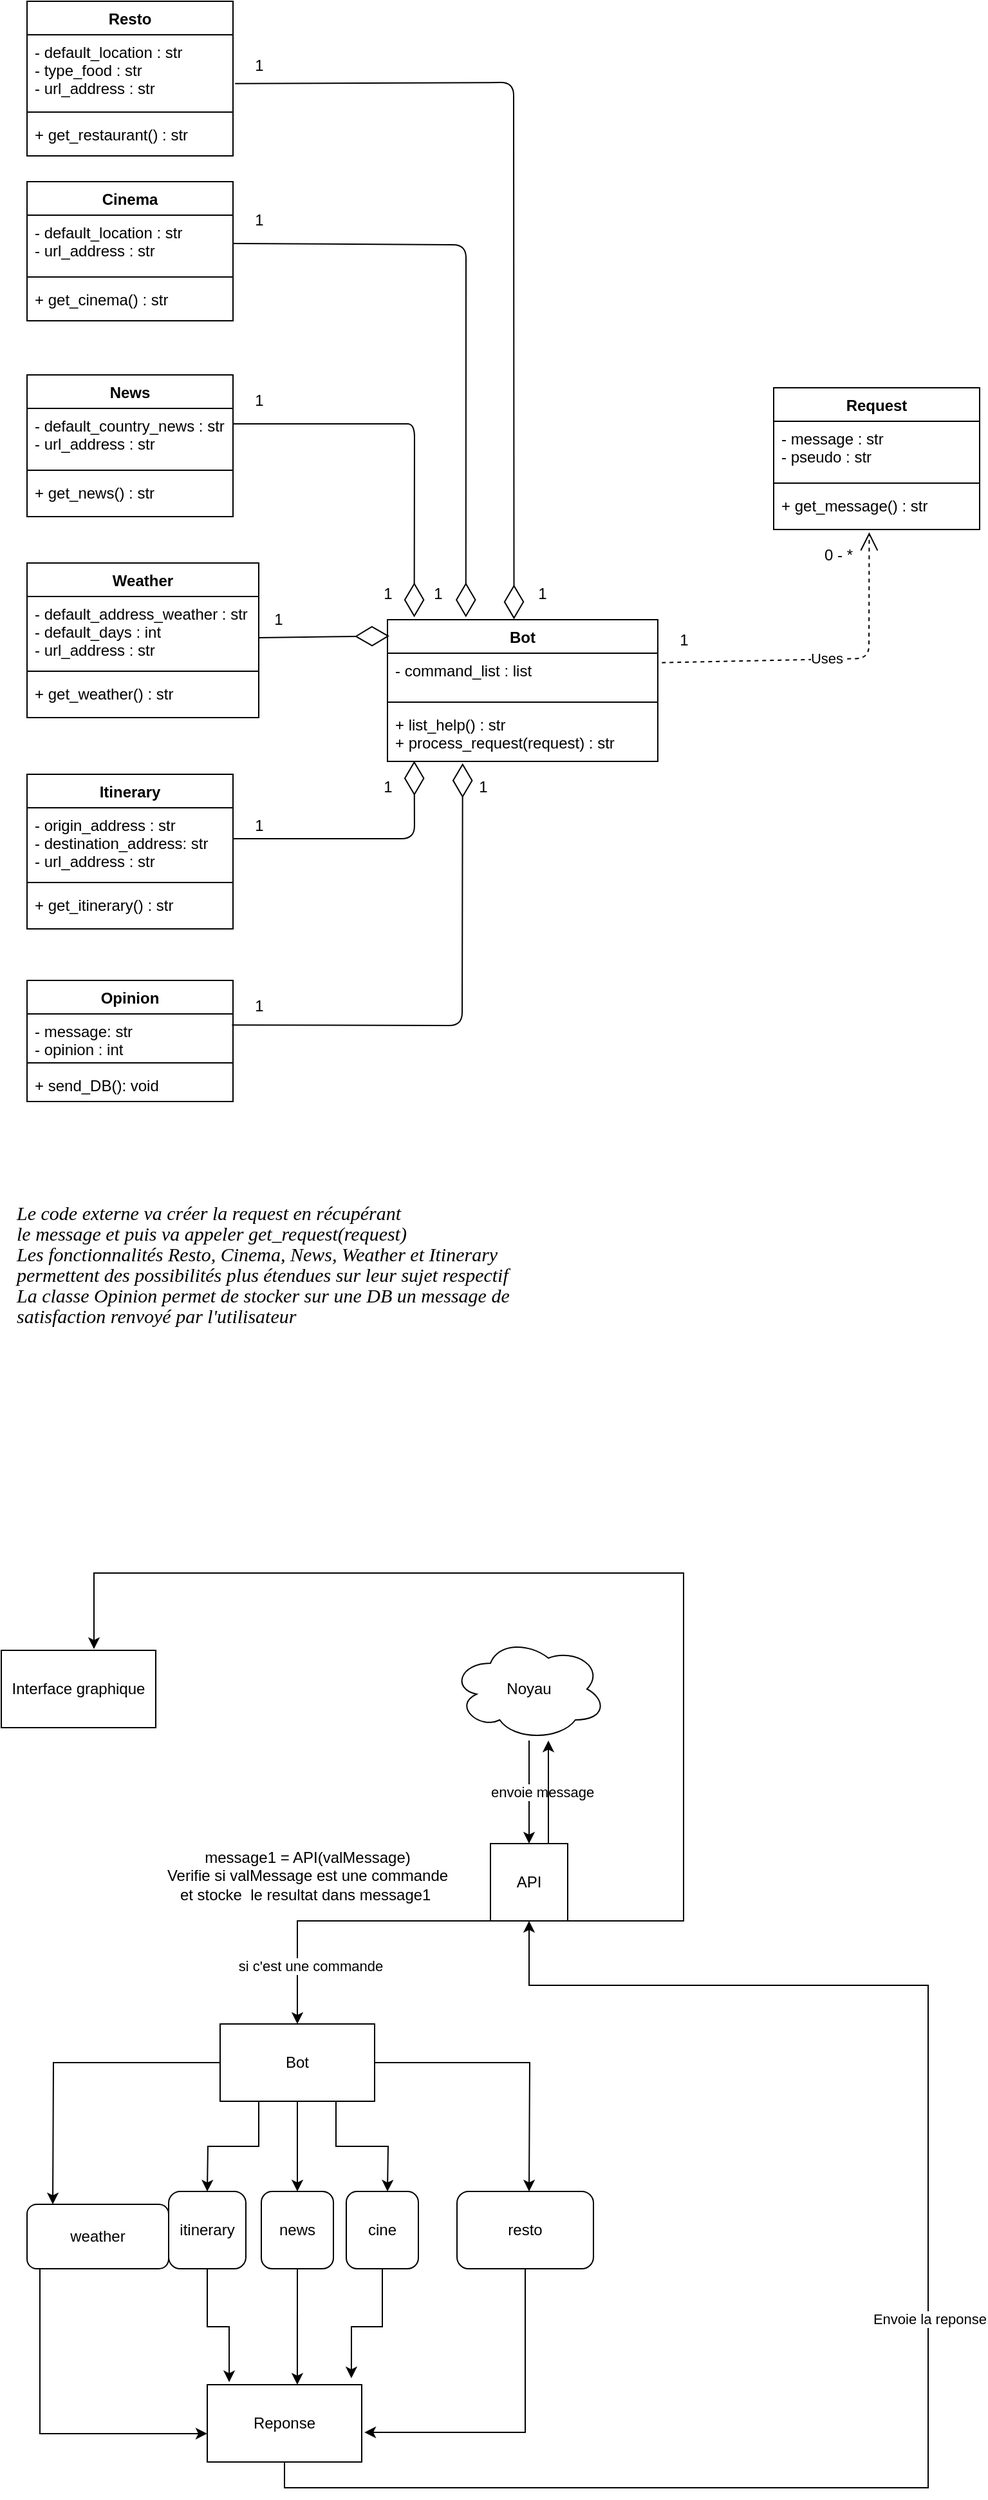 <mxfile>
    <diagram id="3w-gU8xa_7xzFjALwwKF" name="Page-1">
        <mxGraphModel dx="1054" dy="1886" grid="1" gridSize="10" guides="1" tooltips="1" connect="1" arrows="1" fold="1" page="1" pageScale="1" pageWidth="827" pageHeight="1169" background="none" math="0" shadow="0">
            <root>
                <mxCell id="0"/>
                <mxCell id="1" parent="0"/>
                <mxCell id="59" value="Interface graphique" style="rounded=0;whiteSpace=wrap;html=1;" parent="1" vertex="1">
                    <mxGeometry x="40" y="140" width="120" height="60" as="geometry"/>
                </mxCell>
                <mxCell id="63" value="envoie message" style="edgeStyle=orthogonalEdgeStyle;rounded=0;orthogonalLoop=1;jettySize=auto;html=1;" parent="1" source="84" target="64" edge="1">
                    <mxGeometry y="10" relative="1" as="geometry">
                        <mxPoint x="434" y="330" as="targetPoint"/>
                        <mxPoint x="434" y="210" as="sourcePoint"/>
                        <Array as="points"/>
                        <mxPoint as="offset"/>
                    </mxGeometry>
                </mxCell>
                <mxCell id="65" value="si c'est une commande" style="edgeStyle=orthogonalEdgeStyle;rounded=0;orthogonalLoop=1;jettySize=auto;html=1;exitX=0;exitY=1;exitDx=0;exitDy=0;entryX=0.5;entryY=0;entryDx=0;entryDy=0;" parent="1" source="64" target="67" edge="1">
                    <mxGeometry x="0.61" y="10" relative="1" as="geometry">
                        <mxPoint x="310" y="410" as="targetPoint"/>
                        <Array as="points">
                            <mxPoint x="270" y="350"/>
                        </Array>
                        <mxPoint as="offset"/>
                    </mxGeometry>
                </mxCell>
                <mxCell id="66" style="edgeStyle=orthogonalEdgeStyle;rounded=0;orthogonalLoop=1;jettySize=auto;html=1;exitX=1;exitY=1;exitDx=0;exitDy=0;entryX=0.6;entryY=-0.017;entryDx=0;entryDy=0;entryPerimeter=0;" parent="1" source="64" target="59" edge="1">
                    <mxGeometry relative="1" as="geometry">
                        <mxPoint x="570" y="70" as="targetPoint"/>
                        <Array as="points">
                            <mxPoint x="570" y="350"/>
                            <mxPoint x="570" y="80"/>
                            <mxPoint x="112" y="80"/>
                        </Array>
                    </mxGeometry>
                </mxCell>
                <mxCell id="93" style="edgeStyle=orthogonalEdgeStyle;rounded=0;orthogonalLoop=1;jettySize=auto;html=1;exitX=0.75;exitY=0;exitDx=0;exitDy=0;entryX=0.625;entryY=1;entryDx=0;entryDy=0;entryPerimeter=0;" parent="1" source="64" target="84" edge="1">
                    <mxGeometry relative="1" as="geometry"/>
                </mxCell>
                <mxCell id="64" value="API&lt;br&gt;" style="whiteSpace=wrap;html=1;aspect=fixed;" parent="1" vertex="1">
                    <mxGeometry x="420" y="290" width="60" height="60" as="geometry"/>
                </mxCell>
                <mxCell id="71" style="edgeStyle=orthogonalEdgeStyle;rounded=0;orthogonalLoop=1;jettySize=auto;html=1;" parent="1" source="67" edge="1">
                    <mxGeometry relative="1" as="geometry">
                        <mxPoint x="80" y="570" as="targetPoint"/>
                    </mxGeometry>
                </mxCell>
                <mxCell id="72" style="edgeStyle=orthogonalEdgeStyle;rounded=0;orthogonalLoop=1;jettySize=auto;html=1;" parent="1" source="67" edge="1">
                    <mxGeometry relative="1" as="geometry">
                        <mxPoint x="270" y="560" as="targetPoint"/>
                    </mxGeometry>
                </mxCell>
                <mxCell id="73" style="edgeStyle=orthogonalEdgeStyle;rounded=0;orthogonalLoop=1;jettySize=auto;html=1;" parent="1" source="67" edge="1">
                    <mxGeometry relative="1" as="geometry">
                        <mxPoint x="450" y="560" as="targetPoint"/>
                    </mxGeometry>
                </mxCell>
                <mxCell id="75" style="edgeStyle=orthogonalEdgeStyle;rounded=0;orthogonalLoop=1;jettySize=auto;html=1;exitX=0.25;exitY=1;exitDx=0;exitDy=0;" parent="1" source="67" edge="1">
                    <mxGeometry relative="1" as="geometry">
                        <mxPoint x="200" y="560" as="targetPoint"/>
                    </mxGeometry>
                </mxCell>
                <mxCell id="76" style="edgeStyle=orthogonalEdgeStyle;rounded=0;orthogonalLoop=1;jettySize=auto;html=1;exitX=0.75;exitY=1;exitDx=0;exitDy=0;" parent="1" source="67" edge="1">
                    <mxGeometry relative="1" as="geometry">
                        <mxPoint x="340" y="560" as="targetPoint"/>
                    </mxGeometry>
                </mxCell>
                <mxCell id="67" value="Bot" style="rounded=0;whiteSpace=wrap;html=1;" parent="1" vertex="1">
                    <mxGeometry x="210" y="430" width="120" height="60" as="geometry"/>
                </mxCell>
                <mxCell id="70" value="message1 = API(valMessage)&lt;br&gt;Verifie si valMessage est une commande et stocke&amp;nbsp; le resultat dans message1&amp;nbsp;" style="text;html=1;strokeColor=none;fillColor=none;align=center;verticalAlign=middle;whiteSpace=wrap;rounded=0;" parent="1" vertex="1">
                    <mxGeometry x="162" y="270" width="232" height="90" as="geometry"/>
                </mxCell>
                <mxCell id="86" style="edgeStyle=orthogonalEdgeStyle;rounded=0;orthogonalLoop=1;jettySize=auto;html=1;entryX=0;entryY=0.633;entryDx=0;entryDy=0;entryPerimeter=0;" parent="1" target="85" edge="1">
                    <mxGeometry relative="1" as="geometry">
                        <mxPoint x="190" y="750" as="targetPoint"/>
                        <Array as="points">
                            <mxPoint x="70" y="748"/>
                        </Array>
                        <mxPoint x="70" y="620" as="sourcePoint"/>
                    </mxGeometry>
                </mxCell>
                <mxCell id="74" value="weather" style="rounded=1;whiteSpace=wrap;html=1;" parent="1" vertex="1">
                    <mxGeometry x="60" y="570" width="110" height="50" as="geometry"/>
                </mxCell>
                <mxCell id="87" style="edgeStyle=orthogonalEdgeStyle;rounded=0;orthogonalLoop=1;jettySize=auto;html=1;exitX=0.5;exitY=1;exitDx=0;exitDy=0;entryX=0.142;entryY=-0.033;entryDx=0;entryDy=0;entryPerimeter=0;" parent="1" source="78" target="85" edge="1">
                    <mxGeometry relative="1" as="geometry"/>
                </mxCell>
                <mxCell id="78" value="itinerary" style="rounded=1;whiteSpace=wrap;html=1;" parent="1" vertex="1">
                    <mxGeometry x="170" y="560" width="60" height="60" as="geometry"/>
                </mxCell>
                <mxCell id="88" style="edgeStyle=orthogonalEdgeStyle;rounded=0;orthogonalLoop=1;jettySize=auto;html=1;exitX=0.5;exitY=1;exitDx=0;exitDy=0;entryX=0.583;entryY=0;entryDx=0;entryDy=0;entryPerimeter=0;" parent="1" source="79" target="85" edge="1">
                    <mxGeometry relative="1" as="geometry"/>
                </mxCell>
                <mxCell id="79" value="news" style="rounded=1;whiteSpace=wrap;html=1;" parent="1" vertex="1">
                    <mxGeometry x="242" y="560" width="56" height="60" as="geometry"/>
                </mxCell>
                <mxCell id="89" style="edgeStyle=orthogonalEdgeStyle;rounded=0;orthogonalLoop=1;jettySize=auto;html=1;exitX=0.5;exitY=1;exitDx=0;exitDy=0;entryX=0.933;entryY=-0.083;entryDx=0;entryDy=0;entryPerimeter=0;" parent="1" source="81" target="85" edge="1">
                    <mxGeometry relative="1" as="geometry"/>
                </mxCell>
                <mxCell id="81" value="cine" style="rounded=1;whiteSpace=wrap;html=1;" parent="1" vertex="1">
                    <mxGeometry x="308" y="560" width="56" height="60" as="geometry"/>
                </mxCell>
                <mxCell id="90" style="edgeStyle=orthogonalEdgeStyle;rounded=0;orthogonalLoop=1;jettySize=auto;html=1;exitX=0.5;exitY=1;exitDx=0;exitDy=0;entryX=1.017;entryY=0.617;entryDx=0;entryDy=0;entryPerimeter=0;" parent="1" source="82" target="85" edge="1">
                    <mxGeometry relative="1" as="geometry">
                        <Array as="points">
                            <mxPoint x="447" y="747"/>
                        </Array>
                    </mxGeometry>
                </mxCell>
                <mxCell id="82" value="resto" style="rounded=1;whiteSpace=wrap;html=1;" parent="1" vertex="1">
                    <mxGeometry x="394" y="560" width="106" height="60" as="geometry"/>
                </mxCell>
                <mxCell id="84" value="Noyau" style="ellipse;shape=cloud;whiteSpace=wrap;html=1;" parent="1" vertex="1">
                    <mxGeometry x="390" y="130" width="120" height="80" as="geometry"/>
                </mxCell>
                <mxCell id="91" style="edgeStyle=orthogonalEdgeStyle;rounded=0;orthogonalLoop=1;jettySize=auto;html=1;exitX=0.5;exitY=1;exitDx=0;exitDy=0;entryX=0.5;entryY=1;entryDx=0;entryDy=0;" parent="1" source="85" target="64" edge="1">
                    <mxGeometry relative="1" as="geometry">
                        <mxPoint x="580" y="670" as="targetPoint"/>
                        <Array as="points">
                            <mxPoint x="260" y="790"/>
                            <mxPoint x="760" y="790"/>
                            <mxPoint x="760" y="400"/>
                            <mxPoint x="450" y="400"/>
                        </Array>
                    </mxGeometry>
                </mxCell>
                <mxCell id="92" value="Envoie la reponse" style="edgeLabel;html=1;align=center;verticalAlign=middle;resizable=0;points=[];" parent="91" connectable="0" vertex="1">
                    <mxGeometry x="0.026" y="-1" relative="1" as="geometry">
                        <mxPoint as="offset"/>
                    </mxGeometry>
                </mxCell>
                <mxCell id="85" value="Reponse" style="rounded=0;whiteSpace=wrap;html=1;" parent="1" vertex="1">
                    <mxGeometry x="200" y="710" width="120" height="60" as="geometry"/>
                </mxCell>
                <mxCell id="160" value="Bot" style="swimlane;fontStyle=1;align=center;verticalAlign=top;childLayout=stackLayout;horizontal=1;startSize=26;horizontalStack=0;resizeParent=1;resizeParentMax=0;resizeLast=0;collapsible=1;marginBottom=0;" parent="1" vertex="1">
                    <mxGeometry x="340" y="-660" width="210" height="110" as="geometry"/>
                </mxCell>
                <mxCell id="161" value="- command_list : list&#10;" style="text;strokeColor=none;fillColor=none;align=left;verticalAlign=top;spacingLeft=4;spacingRight=4;overflow=hidden;rotatable=0;points=[[0,0.5],[1,0.5]];portConstraint=eastwest;" parent="160" vertex="1">
                    <mxGeometry y="26" width="210" height="34" as="geometry"/>
                </mxCell>
                <mxCell id="162" value="" style="line;strokeWidth=1;fillColor=none;align=left;verticalAlign=middle;spacingTop=-1;spacingLeft=3;spacingRight=3;rotatable=0;labelPosition=right;points=[];portConstraint=eastwest;" parent="160" vertex="1">
                    <mxGeometry y="60" width="210" height="8" as="geometry"/>
                </mxCell>
                <mxCell id="163" value="+ list_help() : str&#10;+ process_request(request) : str&#10;" style="text;strokeColor=none;fillColor=none;align=left;verticalAlign=top;spacingLeft=4;spacingRight=4;overflow=hidden;rotatable=0;points=[[0,0.5],[1,0.5]];portConstraint=eastwest;" parent="160" vertex="1">
                    <mxGeometry y="68" width="210" height="42" as="geometry"/>
                </mxCell>
                <mxCell id="164" value="Opinion" style="swimlane;fontStyle=1;align=center;verticalAlign=top;childLayout=stackLayout;horizontal=1;startSize=26;horizontalStack=0;resizeParent=1;resizeParentMax=0;resizeLast=0;collapsible=1;marginBottom=0;" parent="1" vertex="1">
                    <mxGeometry x="60" y="-380" width="160" height="94" as="geometry"/>
                </mxCell>
                <mxCell id="165" value="- message: str &#10;- opinion : int&#10;" style="text;strokeColor=none;fillColor=none;align=left;verticalAlign=top;spacingLeft=4;spacingRight=4;overflow=hidden;rotatable=0;points=[[0,0.5],[1,0.5]];portConstraint=eastwest;" parent="164" vertex="1">
                    <mxGeometry y="26" width="160" height="34" as="geometry"/>
                </mxCell>
                <mxCell id="166" value="" style="line;strokeWidth=1;fillColor=none;align=left;verticalAlign=middle;spacingTop=-1;spacingLeft=3;spacingRight=3;rotatable=0;labelPosition=right;points=[];portConstraint=eastwest;" parent="164" vertex="1">
                    <mxGeometry y="60" width="160" height="8" as="geometry"/>
                </mxCell>
                <mxCell id="167" value="+ send_DB(): void" style="text;strokeColor=none;fillColor=none;align=left;verticalAlign=top;spacingLeft=4;spacingRight=4;overflow=hidden;rotatable=0;points=[[0,0.5],[1,0.5]];portConstraint=eastwest;" parent="164" vertex="1">
                    <mxGeometry y="68" width="160" height="26" as="geometry"/>
                </mxCell>
                <mxCell id="178" value="News" style="swimlane;fontStyle=1;align=center;verticalAlign=top;childLayout=stackLayout;horizontal=1;startSize=26;horizontalStack=0;resizeParent=1;resizeParentMax=0;resizeLast=0;collapsible=1;marginBottom=0;" parent="1" vertex="1">
                    <mxGeometry x="60" y="-850" width="160" height="110" as="geometry"/>
                </mxCell>
                <mxCell id="179" value="- default_country_news : str&#10;- url_address : str" style="text;strokeColor=none;fillColor=none;align=left;verticalAlign=top;spacingLeft=4;spacingRight=4;overflow=hidden;rotatable=0;points=[[0,0.5],[1,0.5]];portConstraint=eastwest;" parent="178" vertex="1">
                    <mxGeometry y="26" width="160" height="44" as="geometry"/>
                </mxCell>
                <mxCell id="180" value="" style="line;strokeWidth=1;fillColor=none;align=left;verticalAlign=middle;spacingTop=-1;spacingLeft=3;spacingRight=3;rotatable=0;labelPosition=right;points=[];portConstraint=eastwest;" parent="178" vertex="1">
                    <mxGeometry y="70" width="160" height="8" as="geometry"/>
                </mxCell>
                <mxCell id="181" value="+ get_news() : str" style="text;strokeColor=none;fillColor=none;align=left;verticalAlign=top;spacingLeft=4;spacingRight=4;overflow=hidden;rotatable=0;points=[[0,0.5],[1,0.5]];portConstraint=eastwest;" parent="178" vertex="1">
                    <mxGeometry y="78" width="160" height="32" as="geometry"/>
                </mxCell>
                <mxCell id="182" value="Weather" style="swimlane;fontStyle=1;align=center;verticalAlign=top;childLayout=stackLayout;horizontal=1;startSize=26;horizontalStack=0;resizeParent=1;resizeParentMax=0;resizeLast=0;collapsible=1;marginBottom=0;" parent="1" vertex="1">
                    <mxGeometry x="60" y="-704" width="180" height="120" as="geometry"/>
                </mxCell>
                <mxCell id="183" value="- default_address_weather : str&#10;- default_days : int&#10;- url_address : str&#10;" style="text;strokeColor=none;fillColor=none;align=left;verticalAlign=top;spacingLeft=4;spacingRight=4;overflow=hidden;rotatable=0;points=[[0,0.5],[1,0.5]];portConstraint=eastwest;" parent="182" vertex="1">
                    <mxGeometry y="26" width="180" height="54" as="geometry"/>
                </mxCell>
                <mxCell id="184" value="" style="line;strokeWidth=1;fillColor=none;align=left;verticalAlign=middle;spacingTop=-1;spacingLeft=3;spacingRight=3;rotatable=0;labelPosition=right;points=[];portConstraint=eastwest;" parent="182" vertex="1">
                    <mxGeometry y="80" width="180" height="8" as="geometry"/>
                </mxCell>
                <mxCell id="185" value="+ get_weather() : str" style="text;strokeColor=none;fillColor=none;align=left;verticalAlign=top;spacingLeft=4;spacingRight=4;overflow=hidden;rotatable=0;points=[[0,0.5],[1,0.5]];portConstraint=eastwest;" parent="182" vertex="1">
                    <mxGeometry y="88" width="180" height="32" as="geometry"/>
                </mxCell>
                <mxCell id="195" value="" style="endArrow=diamondThin;endFill=0;endSize=24;html=1;entryX=0.007;entryY=0.115;entryDx=0;entryDy=0;entryPerimeter=0;" parent="1" target="160" edge="1">
                    <mxGeometry width="160" relative="1" as="geometry">
                        <mxPoint x="240" y="-646" as="sourcePoint"/>
                        <mxPoint x="342" y="-652" as="targetPoint"/>
                    </mxGeometry>
                </mxCell>
                <mxCell id="196" value="" style="endArrow=diamondThin;endFill=0;endSize=24;html=1;entryX=0.468;entryY=-0.003;entryDx=0;entryDy=0;exitX=1.01;exitY=0.676;exitDx=0;exitDy=0;entryPerimeter=0;exitPerimeter=0;" parent="1" source="222" target="160" edge="1">
                    <mxGeometry width="160" relative="1" as="geometry">
                        <mxPoint x="219.2" y="-1058.826" as="sourcePoint"/>
                        <mxPoint x="-20" y="-760" as="targetPoint"/>
                        <Array as="points">
                            <mxPoint x="438" y="-1077"/>
                        </Array>
                    </mxGeometry>
                </mxCell>
                <mxCell id="197" value="" style="endArrow=diamondThin;endFill=0;endSize=24;html=1;exitX=1;exitY=0.5;exitDx=0;exitDy=0;entryX=0.29;entryY=-0.017;entryDx=0;entryDy=0;entryPerimeter=0;" parent="1" source="218" target="160" edge="1">
                    <mxGeometry width="160" relative="1" as="geometry">
                        <mxPoint x="223.36" y="-938.848" as="sourcePoint"/>
                        <mxPoint x="420" y="-660" as="targetPoint"/>
                        <Array as="points">
                            <mxPoint x="401" y="-951"/>
                        </Array>
                    </mxGeometry>
                </mxCell>
                <mxCell id="199" value="" style="endArrow=diamondThin;endFill=0;endSize=24;html=1;entryX=0.099;entryY=-0.017;entryDx=0;entryDy=0;entryPerimeter=0;" parent="1" target="160" edge="1">
                    <mxGeometry width="160" relative="1" as="geometry">
                        <mxPoint x="220" y="-812" as="sourcePoint"/>
                        <mxPoint x="381" y="-660" as="targetPoint"/>
                        <Array as="points">
                            <mxPoint x="340" y="-812"/>
                            <mxPoint x="361" y="-812"/>
                        </Array>
                    </mxGeometry>
                </mxCell>
                <mxCell id="202" value="Itinerary" style="swimlane;fontStyle=1;align=center;verticalAlign=top;childLayout=stackLayout;horizontal=1;startSize=26;horizontalStack=0;resizeParent=1;resizeParentMax=0;resizeLast=0;collapsible=1;marginBottom=0;" parent="1" vertex="1">
                    <mxGeometry x="60" y="-540" width="160" height="120" as="geometry"/>
                </mxCell>
                <mxCell id="203" value="- origin_address : str&#10;- destination_address: str&#10;- url_address : str" style="text;strokeColor=none;fillColor=none;align=left;verticalAlign=top;spacingLeft=4;spacingRight=4;overflow=hidden;rotatable=0;points=[[0,0.5],[1,0.5]];portConstraint=eastwest;" parent="202" vertex="1">
                    <mxGeometry y="26" width="160" height="54" as="geometry"/>
                </mxCell>
                <mxCell id="204" value="" style="line;strokeWidth=1;fillColor=none;align=left;verticalAlign=middle;spacingTop=-1;spacingLeft=3;spacingRight=3;rotatable=0;labelPosition=right;points=[];portConstraint=eastwest;" parent="202" vertex="1">
                    <mxGeometry y="80" width="160" height="8" as="geometry"/>
                </mxCell>
                <mxCell id="205" value="+ get_itinerary() : str&#10;" style="text;strokeColor=none;fillColor=none;align=left;verticalAlign=top;spacingLeft=4;spacingRight=4;overflow=hidden;rotatable=0;points=[[0,0.5],[1,0.5]];portConstraint=eastwest;" parent="202" vertex="1">
                    <mxGeometry y="88" width="160" height="32" as="geometry"/>
                </mxCell>
                <mxCell id="217" value="Cinema" style="swimlane;fontStyle=1;align=center;verticalAlign=top;childLayout=stackLayout;horizontal=1;startSize=26;horizontalStack=0;resizeParent=1;resizeParentMax=0;resizeLast=0;collapsible=1;marginBottom=0;" parent="1" vertex="1">
                    <mxGeometry x="60" y="-1000" width="160" height="108" as="geometry"/>
                </mxCell>
                <mxCell id="218" value="- default_location : str&#10;- url_address : str" style="text;strokeColor=none;fillColor=none;align=left;verticalAlign=top;spacingLeft=4;spacingRight=4;overflow=hidden;rotatable=0;points=[[0,0.5],[1,0.5]];portConstraint=eastwest;" parent="217" vertex="1">
                    <mxGeometry y="26" width="160" height="44" as="geometry"/>
                </mxCell>
                <mxCell id="219" value="" style="line;strokeWidth=1;fillColor=none;align=left;verticalAlign=middle;spacingTop=-1;spacingLeft=3;spacingRight=3;rotatable=0;labelPosition=right;points=[];portConstraint=eastwest;" parent="217" vertex="1">
                    <mxGeometry y="70" width="160" height="8" as="geometry"/>
                </mxCell>
                <mxCell id="220" value="+ get_cinema() : str" style="text;strokeColor=none;fillColor=none;align=left;verticalAlign=top;spacingLeft=4;spacingRight=4;overflow=hidden;rotatable=0;points=[[0,0.5],[1,0.5]];portConstraint=eastwest;" parent="217" vertex="1">
                    <mxGeometry y="78" width="160" height="30" as="geometry"/>
                </mxCell>
                <mxCell id="221" value="Resto" style="swimlane;fontStyle=1;align=center;verticalAlign=top;childLayout=stackLayout;horizontal=1;startSize=26;horizontalStack=0;resizeParent=1;resizeParentMax=0;resizeLast=0;collapsible=1;marginBottom=0;" parent="1" vertex="1">
                    <mxGeometry x="60" y="-1140" width="160" height="120" as="geometry"/>
                </mxCell>
                <mxCell id="222" value="- default_location : str&#10;- type_food : str&#10;- url_address : str" style="text;strokeColor=none;fillColor=none;align=left;verticalAlign=top;spacingLeft=4;spacingRight=4;overflow=hidden;rotatable=0;points=[[0,0.5],[1,0.5]];portConstraint=eastwest;" parent="221" vertex="1">
                    <mxGeometry y="26" width="160" height="56" as="geometry"/>
                </mxCell>
                <mxCell id="223" value="" style="line;strokeWidth=1;fillColor=none;align=left;verticalAlign=middle;spacingTop=-1;spacingLeft=3;spacingRight=3;rotatable=0;labelPosition=right;points=[];portConstraint=eastwest;" parent="221" vertex="1">
                    <mxGeometry y="82" width="160" height="8" as="geometry"/>
                </mxCell>
                <mxCell id="224" value="+ get_restaurant() : str" style="text;strokeColor=none;fillColor=none;align=left;verticalAlign=top;spacingLeft=4;spacingRight=4;overflow=hidden;rotatable=0;points=[[0,0.5],[1,0.5]];portConstraint=eastwest;" parent="221" vertex="1">
                    <mxGeometry y="90" width="160" height="30" as="geometry"/>
                </mxCell>
                <mxCell id="225" value="" style="endArrow=diamondThin;endFill=0;endSize=24;html=1;entryX=0.099;entryY=0.992;entryDx=0;entryDy=0;entryPerimeter=0;" parent="1" target="163" edge="1">
                    <mxGeometry width="160" relative="1" as="geometry">
                        <mxPoint x="220" y="-490" as="sourcePoint"/>
                        <mxPoint x="339" y="-530" as="targetPoint"/>
                        <Array as="points">
                            <mxPoint x="361" y="-490"/>
                        </Array>
                    </mxGeometry>
                </mxCell>
                <mxCell id="226" value="Request" style="swimlane;fontStyle=1;align=center;verticalAlign=top;childLayout=stackLayout;horizontal=1;startSize=26;horizontalStack=0;resizeParent=1;resizeParentMax=0;resizeLast=0;collapsible=1;marginBottom=0;" parent="1" vertex="1">
                    <mxGeometry x="640" y="-840" width="160" height="110" as="geometry"/>
                </mxCell>
                <mxCell id="227" value="- message : str&#10;- pseudo : str&#10;" style="text;strokeColor=none;fillColor=none;align=left;verticalAlign=top;spacingLeft=4;spacingRight=4;overflow=hidden;rotatable=0;points=[[0,0.5],[1,0.5]];portConstraint=eastwest;" parent="226" vertex="1">
                    <mxGeometry y="26" width="160" height="44" as="geometry"/>
                </mxCell>
                <mxCell id="228" value="" style="line;strokeWidth=1;fillColor=none;align=left;verticalAlign=middle;spacingTop=-1;spacingLeft=3;spacingRight=3;rotatable=0;labelPosition=right;points=[];portConstraint=eastwest;" parent="226" vertex="1">
                    <mxGeometry y="70" width="160" height="8" as="geometry"/>
                </mxCell>
                <mxCell id="229" value="+ get_message() : str " style="text;strokeColor=none;fillColor=none;align=left;verticalAlign=top;spacingLeft=4;spacingRight=4;overflow=hidden;rotatable=0;points=[[0,0.5],[1,0.5]];portConstraint=eastwest;" parent="226" vertex="1">
                    <mxGeometry y="78" width="160" height="32" as="geometry"/>
                </mxCell>
                <mxCell id="232" value="Uses" style="endArrow=open;endSize=12;dashed=1;html=1;exitX=1.015;exitY=0.216;exitDx=0;exitDy=0;exitPerimeter=0;entryX=0.464;entryY=1.068;entryDx=0;entryDy=0;entryPerimeter=0;" parent="1" source="161" target="229" edge="1">
                    <mxGeometry x="-0.016" y="1" width="160" relative="1" as="geometry">
                        <mxPoint x="550" y="-580" as="sourcePoint"/>
                        <mxPoint x="650" y="-626" as="targetPoint"/>
                        <mxPoint as="offset"/>
                        <Array as="points">
                            <mxPoint x="714" y="-630"/>
                        </Array>
                    </mxGeometry>
                </mxCell>
                <mxCell id="237" value="&lt;h3&gt;&lt;/h3&gt;&lt;h2 style=&quot;font-size: 15px ; line-height: 100%&quot;&gt;&lt;div&gt;&lt;span style=&quot;font-weight: normal&quot;&gt;&lt;i&gt;&lt;font face=&quot;Times New Roman&quot;&gt;Le code externe va créer la request en&amp;nbsp;récupérant&amp;nbsp;&lt;/font&gt;&lt;/i&gt;&lt;/span&gt;&lt;/div&gt;&lt;div&gt;&lt;span style=&quot;font-weight: normal&quot;&gt;&lt;i&gt;&lt;font face=&quot;Times New Roman&quot;&gt;le message et puis va appeler get_request(request)&lt;/font&gt;&lt;/i&gt;&lt;/span&gt;&lt;i style=&quot;font-weight: normal&quot;&gt;&lt;font face=&quot;Times New Roman&quot;&gt;&amp;nbsp;&lt;/font&gt;&lt;/i&gt;&lt;/div&gt;&lt;div&gt;&lt;span style=&quot;font-weight: normal&quot;&gt;&lt;i&gt;&lt;font face=&quot;Times New Roman&quot;&gt;Les fonctionnalités Resto, Cinema, News, Weather et Itinerary&lt;/font&gt;&lt;/i&gt;&lt;/span&gt;&lt;/div&gt;&lt;div&gt;&lt;span style=&quot;font-weight: normal&quot;&gt;&lt;i&gt;&lt;font face=&quot;Times New Roman&quot;&gt;permettent des possibilités plus étendues sur leur sujet respectif&lt;/font&gt;&lt;/i&gt;&lt;/span&gt;&lt;/div&gt;&lt;div&gt;&lt;span style=&quot;font-weight: normal&quot;&gt;&lt;i&gt;&lt;font face=&quot;Times New Roman&quot;&gt;La classe Opinion permet de stocker sur une DB un message de&lt;/font&gt;&lt;/i&gt;&lt;/span&gt;&lt;/div&gt;&lt;div&gt;&lt;span style=&quot;font-weight: normal&quot;&gt;&lt;span&gt;&lt;i&gt;&lt;font face=&quot;Times New Roman&quot;&gt;satisfaction&amp;nbsp;&lt;/font&gt;&lt;/i&gt;&lt;/span&gt;&lt;i&gt;&lt;font face=&quot;Times New Roman&quot;&gt;renvoyé par l'utilisateur&lt;/font&gt;&lt;/i&gt;&lt;/span&gt;&lt;/div&gt;&lt;/h2&gt;" style="text;html=1;align=left;verticalAlign=middle;resizable=0;points=[];autosize=1;strokeColor=none;" parent="1" vertex="1">
                    <mxGeometry x="50" y="-220" width="400" height="120" as="geometry"/>
                </mxCell>
                <mxCell id="238" value="" style="endArrow=diamondThin;endFill=0;endSize=24;html=1;exitX=0.995;exitY=0.255;exitDx=0;exitDy=0;exitPerimeter=0;entryX=0.278;entryY=1.032;entryDx=0;entryDy=0;entryPerimeter=0;" parent="1" source="165" target="163" edge="1">
                    <mxGeometry width="160" relative="1" as="geometry">
                        <mxPoint x="256" y="-340" as="sourcePoint"/>
                        <mxPoint x="400" y="-549" as="targetPoint"/>
                        <Array as="points">
                            <mxPoint x="398" y="-345"/>
                        </Array>
                    </mxGeometry>
                </mxCell>
                <mxCell id="242" value="1" style="text;html=1;align=center;verticalAlign=middle;resizable=0;points=[];autosize=1;strokeColor=none;" parent="1" vertex="1">
                    <mxGeometry x="230" y="-510" width="20" height="20" as="geometry"/>
                </mxCell>
                <mxCell id="243" value="1" style="text;html=1;align=center;verticalAlign=middle;resizable=0;points=[];autosize=1;strokeColor=none;" parent="1" vertex="1">
                    <mxGeometry x="245" y="-670" width="20" height="20" as="geometry"/>
                </mxCell>
                <mxCell id="244" value="1" style="text;html=1;align=center;verticalAlign=middle;resizable=0;points=[];autosize=1;strokeColor=none;" parent="1" vertex="1">
                    <mxGeometry x="230" y="-840" width="20" height="20" as="geometry"/>
                </mxCell>
                <mxCell id="245" value="1" style="text;html=1;align=center;verticalAlign=middle;resizable=0;points=[];autosize=1;strokeColor=none;" parent="1" vertex="1">
                    <mxGeometry x="230" y="-370" width="20" height="20" as="geometry"/>
                </mxCell>
                <mxCell id="246" value="0 - *" style="text;html=1;align=center;verticalAlign=middle;resizable=0;points=[];autosize=1;strokeColor=none;" parent="1" vertex="1">
                    <mxGeometry x="670" y="-720" width="40" height="20" as="geometry"/>
                </mxCell>
                <mxCell id="247" value="1" style="text;html=1;align=center;verticalAlign=middle;resizable=0;points=[];autosize=1;strokeColor=none;" parent="1" vertex="1">
                    <mxGeometry x="230" y="-980" width="20" height="20" as="geometry"/>
                </mxCell>
                <mxCell id="248" value="1" style="text;html=1;align=center;verticalAlign=middle;resizable=0;points=[];autosize=1;strokeColor=none;" parent="1" vertex="1">
                    <mxGeometry x="230" y="-1100" width="20" height="20" as="geometry"/>
                </mxCell>
                <mxCell id="249" value="1" style="text;html=1;align=center;verticalAlign=middle;resizable=0;points=[];autosize=1;strokeColor=none;" parent="1" vertex="1">
                    <mxGeometry x="330" y="-690" width="20" height="20" as="geometry"/>
                </mxCell>
                <mxCell id="250" value="1" style="text;html=1;align=center;verticalAlign=middle;resizable=0;points=[];autosize=1;strokeColor=none;" parent="1" vertex="1">
                    <mxGeometry x="450" y="-690" width="20" height="20" as="geometry"/>
                </mxCell>
                <mxCell id="251" value="1" style="text;html=1;align=center;verticalAlign=middle;resizable=0;points=[];autosize=1;strokeColor=none;" parent="1" vertex="1">
                    <mxGeometry x="369" y="-690" width="20" height="20" as="geometry"/>
                </mxCell>
                <mxCell id="252" value="1" style="text;html=1;align=center;verticalAlign=middle;resizable=0;points=[];autosize=1;strokeColor=none;" parent="1" vertex="1">
                    <mxGeometry x="404" y="-540" width="20" height="20" as="geometry"/>
                </mxCell>
                <mxCell id="253" value="1" style="text;html=1;align=center;verticalAlign=middle;resizable=0;points=[];autosize=1;strokeColor=none;" parent="1" vertex="1">
                    <mxGeometry x="330" y="-540" width="20" height="20" as="geometry"/>
                </mxCell>
                <mxCell id="254" value="1" style="text;html=1;align=center;verticalAlign=middle;resizable=0;points=[];autosize=1;strokeColor=none;" parent="1" vertex="1">
                    <mxGeometry x="560" y="-654" width="20" height="20" as="geometry"/>
                </mxCell>
            </root>
        </mxGraphModel>
    </diagram>
</mxfile>